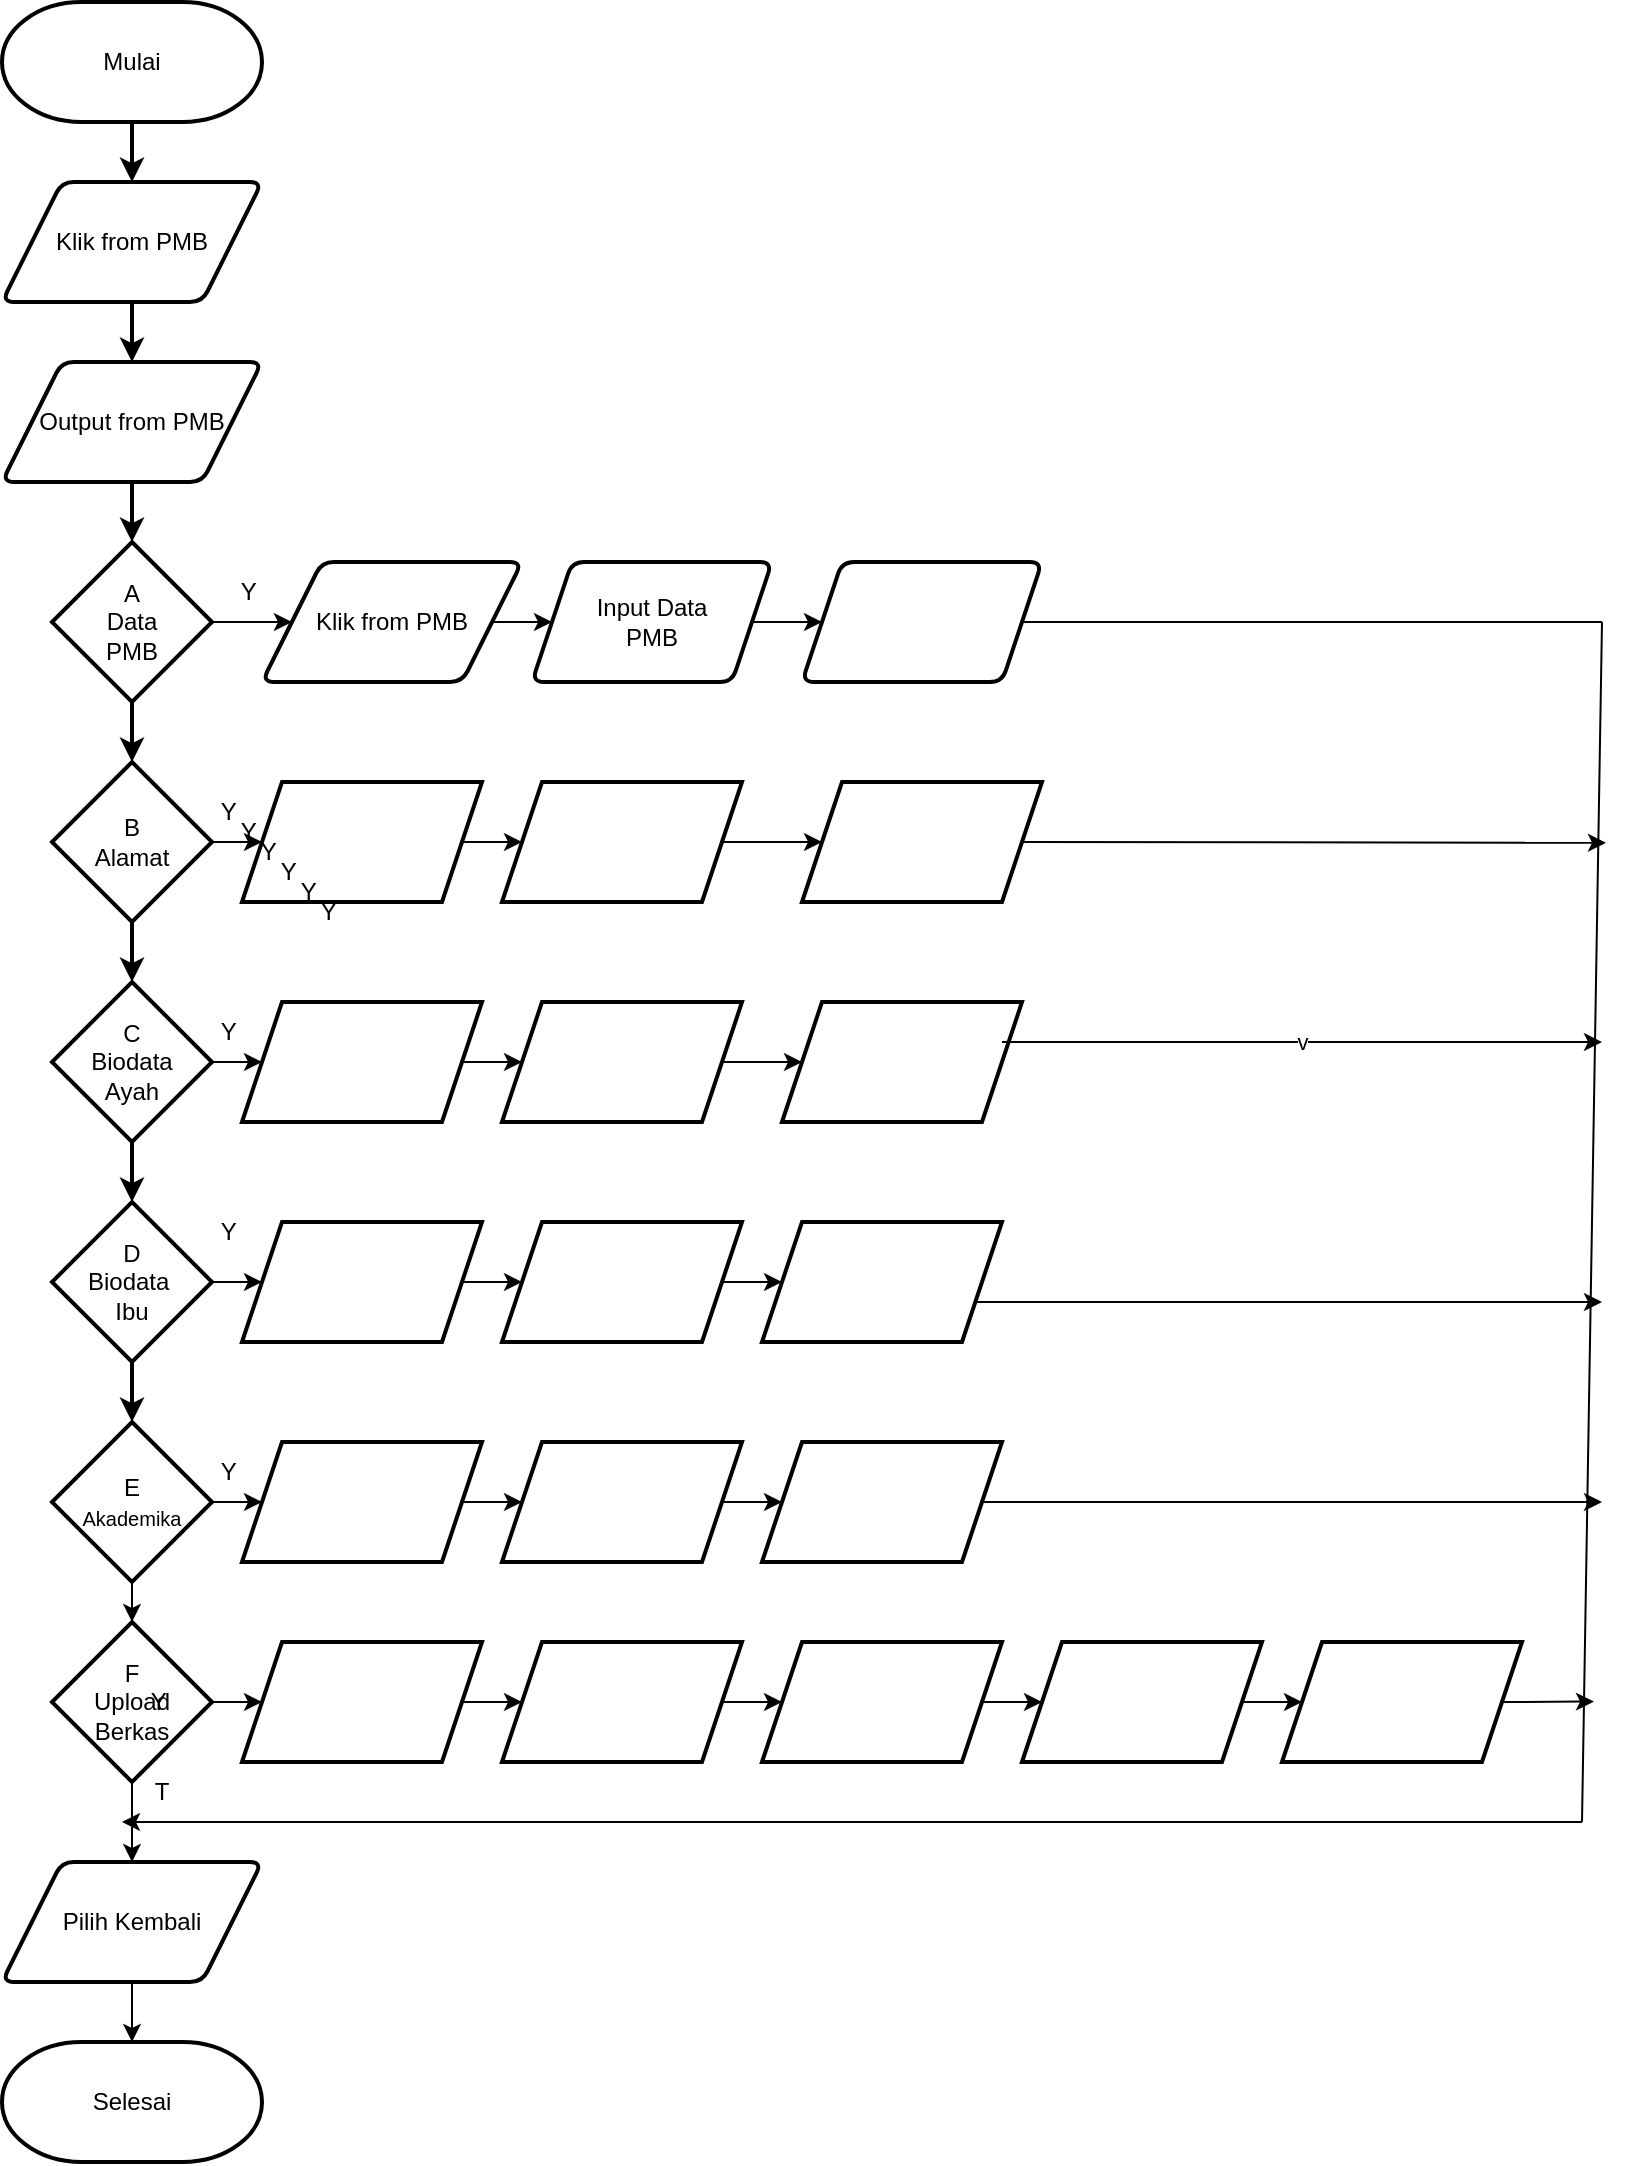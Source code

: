 <mxfile version="22.1.21" type="github">
  <diagram name="Page-1" id="J4gftizTgs8D1tZKhuGz">
    <mxGraphModel dx="1272" dy="744" grid="1" gridSize="10" guides="1" tooltips="1" connect="1" arrows="1" fold="1" page="1" pageScale="1" pageWidth="850" pageHeight="1100" math="0" shadow="0">
      <root>
        <mxCell id="0" />
        <mxCell id="1" parent="0" />
        <mxCell id="b-NgKxXln1gQa4y22rWC-5" value="" style="edgeStyle=orthogonalEdgeStyle;rounded=0;orthogonalLoop=1;jettySize=auto;html=1;strokeWidth=2;" edge="1" parent="1" source="b-NgKxXln1gQa4y22rWC-3" target="b-NgKxXln1gQa4y22rWC-4">
          <mxGeometry relative="1" as="geometry" />
        </mxCell>
        <mxCell id="b-NgKxXln1gQa4y22rWC-3" value="Mulai" style="strokeWidth=2;html=1;shape=mxgraph.flowchart.terminator;whiteSpace=wrap;" vertex="1" parent="1">
          <mxGeometry x="40" y="10" width="130" height="60" as="geometry" />
        </mxCell>
        <mxCell id="b-NgKxXln1gQa4y22rWC-8" value="" style="edgeStyle=orthogonalEdgeStyle;rounded=0;orthogonalLoop=1;jettySize=auto;html=1;strokeWidth=2;" edge="1" parent="1" source="b-NgKxXln1gQa4y22rWC-4" target="b-NgKxXln1gQa4y22rWC-7">
          <mxGeometry relative="1" as="geometry" />
        </mxCell>
        <mxCell id="b-NgKxXln1gQa4y22rWC-4" value="Klik from PMB" style="shape=parallelogram;html=1;strokeWidth=2;perimeter=parallelogramPerimeter;whiteSpace=wrap;rounded=1;arcSize=12;size=0.23;" vertex="1" parent="1">
          <mxGeometry x="40" y="100" width="130" height="60" as="geometry" />
        </mxCell>
        <mxCell id="b-NgKxXln1gQa4y22rWC-11" value="" style="edgeStyle=orthogonalEdgeStyle;rounded=0;orthogonalLoop=1;jettySize=auto;html=1;strokeWidth=2;" edge="1" parent="1" source="b-NgKxXln1gQa4y22rWC-7" target="b-NgKxXln1gQa4y22rWC-9">
          <mxGeometry relative="1" as="geometry" />
        </mxCell>
        <mxCell id="b-NgKxXln1gQa4y22rWC-7" value="Output from PMB" style="shape=parallelogram;html=1;strokeWidth=2;perimeter=parallelogramPerimeter;whiteSpace=wrap;rounded=1;arcSize=12;size=0.23;" vertex="1" parent="1">
          <mxGeometry x="40" y="190" width="130" height="60" as="geometry" />
        </mxCell>
        <mxCell id="b-NgKxXln1gQa4y22rWC-17" value="" style="edgeStyle=orthogonalEdgeStyle;rounded=0;orthogonalLoop=1;jettySize=auto;html=1;strokeWidth=2;" edge="1" parent="1" source="b-NgKxXln1gQa4y22rWC-9" target="b-NgKxXln1gQa4y22rWC-12">
          <mxGeometry relative="1" as="geometry" />
        </mxCell>
        <mxCell id="b-NgKxXln1gQa4y22rWC-28" value="" style="edgeStyle=orthogonalEdgeStyle;rounded=0;orthogonalLoop=1;jettySize=auto;html=1;" edge="1" parent="1" source="b-NgKxXln1gQa4y22rWC-9" target="b-NgKxXln1gQa4y22rWC-27">
          <mxGeometry relative="1" as="geometry" />
        </mxCell>
        <mxCell id="b-NgKxXln1gQa4y22rWC-9" value="A&lt;br&gt;Data &lt;br&gt;PMB" style="rhombus;whiteSpace=wrap;html=1;strokeWidth=2;" vertex="1" parent="1">
          <mxGeometry x="65" y="280" width="80" height="80" as="geometry" />
        </mxCell>
        <mxCell id="b-NgKxXln1gQa4y22rWC-18" value="" style="edgeStyle=orthogonalEdgeStyle;rounded=0;orthogonalLoop=1;jettySize=auto;html=1;strokeWidth=2;" edge="1" parent="1" source="b-NgKxXln1gQa4y22rWC-12" target="b-NgKxXln1gQa4y22rWC-14">
          <mxGeometry relative="1" as="geometry" />
        </mxCell>
        <mxCell id="b-NgKxXln1gQa4y22rWC-34" value="" style="edgeStyle=orthogonalEdgeStyle;rounded=0;orthogonalLoop=1;jettySize=auto;html=1;" edge="1" parent="1" source="b-NgKxXln1gQa4y22rWC-12" target="b-NgKxXln1gQa4y22rWC-33">
          <mxGeometry relative="1" as="geometry" />
        </mxCell>
        <mxCell id="b-NgKxXln1gQa4y22rWC-12" value="B&lt;br&gt;Alamat" style="rhombus;whiteSpace=wrap;html=1;strokeWidth=2;" vertex="1" parent="1">
          <mxGeometry x="65" y="390" width="80" height="80" as="geometry" />
        </mxCell>
        <mxCell id="b-NgKxXln1gQa4y22rWC-22" value="" style="edgeStyle=orthogonalEdgeStyle;rounded=0;orthogonalLoop=1;jettySize=auto;html=1;" edge="1" parent="1" source="b-NgKxXln1gQa4y22rWC-13" target="b-NgKxXln1gQa4y22rWC-21">
          <mxGeometry relative="1" as="geometry" />
        </mxCell>
        <mxCell id="b-NgKxXln1gQa4y22rWC-52" value="" style="edgeStyle=orthogonalEdgeStyle;rounded=0;orthogonalLoop=1;jettySize=auto;html=1;" edge="1" parent="1" source="b-NgKxXln1gQa4y22rWC-13" target="b-NgKxXln1gQa4y22rWC-51">
          <mxGeometry relative="1" as="geometry" />
        </mxCell>
        <mxCell id="b-NgKxXln1gQa4y22rWC-13" value="E&lt;br&gt;&lt;font style=&quot;font-size: 10px;&quot;&gt;Akademika&lt;/font&gt;" style="rhombus;whiteSpace=wrap;html=1;strokeWidth=2;" vertex="1" parent="1">
          <mxGeometry x="65" y="720" width="80" height="80" as="geometry" />
        </mxCell>
        <mxCell id="b-NgKxXln1gQa4y22rWC-19" value="" style="edgeStyle=orthogonalEdgeStyle;rounded=0;orthogonalLoop=1;jettySize=auto;html=1;strokeWidth=2;" edge="1" parent="1" source="b-NgKxXln1gQa4y22rWC-14" target="b-NgKxXln1gQa4y22rWC-15">
          <mxGeometry relative="1" as="geometry" />
        </mxCell>
        <mxCell id="b-NgKxXln1gQa4y22rWC-40" value="" style="edgeStyle=orthogonalEdgeStyle;rounded=0;orthogonalLoop=1;jettySize=auto;html=1;" edge="1" parent="1" source="b-NgKxXln1gQa4y22rWC-14" target="b-NgKxXln1gQa4y22rWC-39">
          <mxGeometry relative="1" as="geometry" />
        </mxCell>
        <mxCell id="b-NgKxXln1gQa4y22rWC-14" value="C&lt;br&gt;Biodata&lt;br&gt;Ayah" style="rhombus;whiteSpace=wrap;html=1;strokeWidth=2;" vertex="1" parent="1">
          <mxGeometry x="65" y="500" width="80" height="80" as="geometry" />
        </mxCell>
        <mxCell id="b-NgKxXln1gQa4y22rWC-20" value="" style="edgeStyle=orthogonalEdgeStyle;rounded=0;orthogonalLoop=1;jettySize=auto;html=1;strokeWidth=2;" edge="1" parent="1" source="b-NgKxXln1gQa4y22rWC-15" target="b-NgKxXln1gQa4y22rWC-13">
          <mxGeometry relative="1" as="geometry" />
        </mxCell>
        <mxCell id="b-NgKxXln1gQa4y22rWC-46" value="" style="edgeStyle=orthogonalEdgeStyle;rounded=0;orthogonalLoop=1;jettySize=auto;html=1;" edge="1" parent="1" source="b-NgKxXln1gQa4y22rWC-15" target="b-NgKxXln1gQa4y22rWC-45">
          <mxGeometry relative="1" as="geometry" />
        </mxCell>
        <mxCell id="b-NgKxXln1gQa4y22rWC-15" value="D&lt;br&gt;Biodata&amp;nbsp;&lt;br&gt;Ibu" style="rhombus;whiteSpace=wrap;html=1;strokeWidth=2;" vertex="1" parent="1">
          <mxGeometry x="65" y="610" width="80" height="80" as="geometry" />
        </mxCell>
        <mxCell id="b-NgKxXln1gQa4y22rWC-24" value="" style="edgeStyle=orthogonalEdgeStyle;rounded=0;orthogonalLoop=1;jettySize=auto;html=1;" edge="1" parent="1" source="b-NgKxXln1gQa4y22rWC-21" target="b-NgKxXln1gQa4y22rWC-23">
          <mxGeometry relative="1" as="geometry" />
        </mxCell>
        <mxCell id="b-NgKxXln1gQa4y22rWC-58" value="" style="edgeStyle=orthogonalEdgeStyle;rounded=0;orthogonalLoop=1;jettySize=auto;html=1;" edge="1" parent="1" source="b-NgKxXln1gQa4y22rWC-21" target="b-NgKxXln1gQa4y22rWC-57">
          <mxGeometry relative="1" as="geometry" />
        </mxCell>
        <mxCell id="b-NgKxXln1gQa4y22rWC-21" value="F&lt;br&gt;Upload&lt;br&gt;Berkas" style="rhombus;whiteSpace=wrap;html=1;strokeWidth=2;" vertex="1" parent="1">
          <mxGeometry x="65" y="820" width="80" height="80" as="geometry" />
        </mxCell>
        <mxCell id="b-NgKxXln1gQa4y22rWC-26" value="" style="edgeStyle=orthogonalEdgeStyle;rounded=0;orthogonalLoop=1;jettySize=auto;html=1;" edge="1" parent="1" source="b-NgKxXln1gQa4y22rWC-23" target="b-NgKxXln1gQa4y22rWC-25">
          <mxGeometry relative="1" as="geometry" />
        </mxCell>
        <mxCell id="b-NgKxXln1gQa4y22rWC-23" value="Pilih Kembali" style="shape=parallelogram;html=1;strokeWidth=2;perimeter=parallelogramPerimeter;whiteSpace=wrap;rounded=1;arcSize=12;size=0.23;" vertex="1" parent="1">
          <mxGeometry x="40" y="940" width="130" height="60" as="geometry" />
        </mxCell>
        <mxCell id="b-NgKxXln1gQa4y22rWC-25" value="Selesai" style="strokeWidth=2;html=1;shape=mxgraph.flowchart.terminator;whiteSpace=wrap;" vertex="1" parent="1">
          <mxGeometry x="40" y="1030" width="130" height="60" as="geometry" />
        </mxCell>
        <mxCell id="b-NgKxXln1gQa4y22rWC-30" value="" style="edgeStyle=orthogonalEdgeStyle;rounded=0;orthogonalLoop=1;jettySize=auto;html=1;" edge="1" parent="1" source="b-NgKxXln1gQa4y22rWC-27" target="b-NgKxXln1gQa4y22rWC-29">
          <mxGeometry relative="1" as="geometry" />
        </mxCell>
        <mxCell id="b-NgKxXln1gQa4y22rWC-27" value="Klik from PMB" style="shape=parallelogram;html=1;strokeWidth=2;perimeter=parallelogramPerimeter;whiteSpace=wrap;rounded=1;arcSize=12;size=0.23;" vertex="1" parent="1">
          <mxGeometry x="170" y="290" width="130" height="60" as="geometry" />
        </mxCell>
        <mxCell id="b-NgKxXln1gQa4y22rWC-32" value="" style="edgeStyle=orthogonalEdgeStyle;rounded=0;orthogonalLoop=1;jettySize=auto;html=1;" edge="1" parent="1" source="b-NgKxXln1gQa4y22rWC-29" target="b-NgKxXln1gQa4y22rWC-31">
          <mxGeometry relative="1" as="geometry" />
        </mxCell>
        <mxCell id="b-NgKxXln1gQa4y22rWC-29" value="" style="shape=parallelogram;perimeter=parallelogramPerimeter;whiteSpace=wrap;html=1;fixedSize=1;strokeWidth=2;rounded=1;arcSize=12;" vertex="1" parent="1">
          <mxGeometry x="305" y="290" width="120" height="60" as="geometry" />
        </mxCell>
        <mxCell id="b-NgKxXln1gQa4y22rWC-31" value="" style="shape=parallelogram;perimeter=parallelogramPerimeter;whiteSpace=wrap;html=1;fixedSize=1;strokeWidth=2;rounded=1;arcSize=12;" vertex="1" parent="1">
          <mxGeometry x="440" y="290" width="120" height="60" as="geometry" />
        </mxCell>
        <mxCell id="b-NgKxXln1gQa4y22rWC-36" value="" style="edgeStyle=orthogonalEdgeStyle;rounded=0;orthogonalLoop=1;jettySize=auto;html=1;" edge="1" parent="1" source="b-NgKxXln1gQa4y22rWC-33" target="b-NgKxXln1gQa4y22rWC-35">
          <mxGeometry relative="1" as="geometry" />
        </mxCell>
        <mxCell id="b-NgKxXln1gQa4y22rWC-33" value="" style="shape=parallelogram;perimeter=parallelogramPerimeter;whiteSpace=wrap;html=1;fixedSize=1;strokeWidth=2;" vertex="1" parent="1">
          <mxGeometry x="160" y="400" width="120" height="60" as="geometry" />
        </mxCell>
        <mxCell id="b-NgKxXln1gQa4y22rWC-38" value="" style="edgeStyle=orthogonalEdgeStyle;rounded=0;orthogonalLoop=1;jettySize=auto;html=1;" edge="1" parent="1" source="b-NgKxXln1gQa4y22rWC-35" target="b-NgKxXln1gQa4y22rWC-37">
          <mxGeometry relative="1" as="geometry" />
        </mxCell>
        <mxCell id="b-NgKxXln1gQa4y22rWC-35" value="" style="shape=parallelogram;perimeter=parallelogramPerimeter;whiteSpace=wrap;html=1;fixedSize=1;strokeWidth=2;" vertex="1" parent="1">
          <mxGeometry x="290" y="400" width="120" height="60" as="geometry" />
        </mxCell>
        <mxCell id="b-NgKxXln1gQa4y22rWC-37" value="" style="shape=parallelogram;perimeter=parallelogramPerimeter;whiteSpace=wrap;html=1;fixedSize=1;strokeWidth=2;" vertex="1" parent="1">
          <mxGeometry x="440" y="400" width="120" height="60" as="geometry" />
        </mxCell>
        <mxCell id="b-NgKxXln1gQa4y22rWC-42" value="" style="edgeStyle=orthogonalEdgeStyle;rounded=0;orthogonalLoop=1;jettySize=auto;html=1;" edge="1" parent="1" source="b-NgKxXln1gQa4y22rWC-39" target="b-NgKxXln1gQa4y22rWC-41">
          <mxGeometry relative="1" as="geometry" />
        </mxCell>
        <mxCell id="b-NgKxXln1gQa4y22rWC-39" value="" style="shape=parallelogram;perimeter=parallelogramPerimeter;whiteSpace=wrap;html=1;fixedSize=1;strokeWidth=2;" vertex="1" parent="1">
          <mxGeometry x="160" y="510" width="120" height="60" as="geometry" />
        </mxCell>
        <mxCell id="b-NgKxXln1gQa4y22rWC-44" value="" style="edgeStyle=orthogonalEdgeStyle;rounded=0;orthogonalLoop=1;jettySize=auto;html=1;" edge="1" parent="1" source="b-NgKxXln1gQa4y22rWC-41" target="b-NgKxXln1gQa4y22rWC-43">
          <mxGeometry relative="1" as="geometry" />
        </mxCell>
        <mxCell id="b-NgKxXln1gQa4y22rWC-41" value="" style="shape=parallelogram;perimeter=parallelogramPerimeter;whiteSpace=wrap;html=1;fixedSize=1;strokeWidth=2;" vertex="1" parent="1">
          <mxGeometry x="290" y="510" width="120" height="60" as="geometry" />
        </mxCell>
        <mxCell id="b-NgKxXln1gQa4y22rWC-43" value="" style="shape=parallelogram;perimeter=parallelogramPerimeter;whiteSpace=wrap;html=1;fixedSize=1;strokeWidth=2;" vertex="1" parent="1">
          <mxGeometry x="430" y="510" width="120" height="60" as="geometry" />
        </mxCell>
        <mxCell id="b-NgKxXln1gQa4y22rWC-48" value="" style="edgeStyle=orthogonalEdgeStyle;rounded=0;orthogonalLoop=1;jettySize=auto;html=1;" edge="1" parent="1" source="b-NgKxXln1gQa4y22rWC-45" target="b-NgKxXln1gQa4y22rWC-47">
          <mxGeometry relative="1" as="geometry" />
        </mxCell>
        <mxCell id="b-NgKxXln1gQa4y22rWC-45" value="" style="shape=parallelogram;perimeter=parallelogramPerimeter;whiteSpace=wrap;html=1;fixedSize=1;strokeWidth=2;" vertex="1" parent="1">
          <mxGeometry x="160" y="620" width="120" height="60" as="geometry" />
        </mxCell>
        <mxCell id="b-NgKxXln1gQa4y22rWC-50" value="" style="edgeStyle=orthogonalEdgeStyle;rounded=0;orthogonalLoop=1;jettySize=auto;html=1;" edge="1" parent="1" source="b-NgKxXln1gQa4y22rWC-47" target="b-NgKxXln1gQa4y22rWC-49">
          <mxGeometry relative="1" as="geometry" />
        </mxCell>
        <mxCell id="b-NgKxXln1gQa4y22rWC-47" value="" style="shape=parallelogram;perimeter=parallelogramPerimeter;whiteSpace=wrap;html=1;fixedSize=1;strokeWidth=2;" vertex="1" parent="1">
          <mxGeometry x="290" y="620" width="120" height="60" as="geometry" />
        </mxCell>
        <mxCell id="b-NgKxXln1gQa4y22rWC-49" value="" style="shape=parallelogram;perimeter=parallelogramPerimeter;whiteSpace=wrap;html=1;fixedSize=1;strokeWidth=2;" vertex="1" parent="1">
          <mxGeometry x="420" y="620" width="120" height="60" as="geometry" />
        </mxCell>
        <mxCell id="b-NgKxXln1gQa4y22rWC-54" value="" style="edgeStyle=orthogonalEdgeStyle;rounded=0;orthogonalLoop=1;jettySize=auto;html=1;" edge="1" parent="1" source="b-NgKxXln1gQa4y22rWC-51" target="b-NgKxXln1gQa4y22rWC-53">
          <mxGeometry relative="1" as="geometry" />
        </mxCell>
        <mxCell id="b-NgKxXln1gQa4y22rWC-51" value="" style="shape=parallelogram;perimeter=parallelogramPerimeter;whiteSpace=wrap;html=1;fixedSize=1;strokeWidth=2;" vertex="1" parent="1">
          <mxGeometry x="160" y="730" width="120" height="60" as="geometry" />
        </mxCell>
        <mxCell id="b-NgKxXln1gQa4y22rWC-56" value="" style="edgeStyle=orthogonalEdgeStyle;rounded=0;orthogonalLoop=1;jettySize=auto;html=1;" edge="1" parent="1" source="b-NgKxXln1gQa4y22rWC-53" target="b-NgKxXln1gQa4y22rWC-55">
          <mxGeometry relative="1" as="geometry" />
        </mxCell>
        <mxCell id="b-NgKxXln1gQa4y22rWC-53" value="" style="shape=parallelogram;perimeter=parallelogramPerimeter;whiteSpace=wrap;html=1;fixedSize=1;strokeWidth=2;" vertex="1" parent="1">
          <mxGeometry x="290" y="730" width="120" height="60" as="geometry" />
        </mxCell>
        <mxCell id="b-NgKxXln1gQa4y22rWC-55" value="" style="shape=parallelogram;perimeter=parallelogramPerimeter;whiteSpace=wrap;html=1;fixedSize=1;strokeWidth=2;" vertex="1" parent="1">
          <mxGeometry x="420" y="730" width="120" height="60" as="geometry" />
        </mxCell>
        <mxCell id="b-NgKxXln1gQa4y22rWC-60" value="" style="edgeStyle=orthogonalEdgeStyle;rounded=0;orthogonalLoop=1;jettySize=auto;html=1;" edge="1" parent="1" source="b-NgKxXln1gQa4y22rWC-57" target="b-NgKxXln1gQa4y22rWC-59">
          <mxGeometry relative="1" as="geometry" />
        </mxCell>
        <mxCell id="b-NgKxXln1gQa4y22rWC-57" value="" style="shape=parallelogram;perimeter=parallelogramPerimeter;whiteSpace=wrap;html=1;fixedSize=1;strokeWidth=2;" vertex="1" parent="1">
          <mxGeometry x="160" y="830" width="120" height="60" as="geometry" />
        </mxCell>
        <mxCell id="b-NgKxXln1gQa4y22rWC-62" value="" style="edgeStyle=orthogonalEdgeStyle;rounded=0;orthogonalLoop=1;jettySize=auto;html=1;" edge="1" parent="1" source="b-NgKxXln1gQa4y22rWC-59" target="b-NgKxXln1gQa4y22rWC-61">
          <mxGeometry relative="1" as="geometry" />
        </mxCell>
        <mxCell id="b-NgKxXln1gQa4y22rWC-59" value="" style="shape=parallelogram;perimeter=parallelogramPerimeter;whiteSpace=wrap;html=1;fixedSize=1;strokeWidth=2;" vertex="1" parent="1">
          <mxGeometry x="290" y="830" width="120" height="60" as="geometry" />
        </mxCell>
        <mxCell id="b-NgKxXln1gQa4y22rWC-83" value="" style="edgeStyle=orthogonalEdgeStyle;rounded=0;orthogonalLoop=1;jettySize=auto;html=1;" edge="1" parent="1" source="b-NgKxXln1gQa4y22rWC-61" target="b-NgKxXln1gQa4y22rWC-82">
          <mxGeometry relative="1" as="geometry" />
        </mxCell>
        <mxCell id="b-NgKxXln1gQa4y22rWC-61" value="" style="shape=parallelogram;perimeter=parallelogramPerimeter;whiteSpace=wrap;html=1;fixedSize=1;strokeWidth=2;" vertex="1" parent="1">
          <mxGeometry x="420" y="830" width="120" height="60" as="geometry" />
        </mxCell>
        <mxCell id="b-NgKxXln1gQa4y22rWC-63" value="" style="endArrow=none;html=1;rounded=0;exitX=1;exitY=0.5;exitDx=0;exitDy=0;" edge="1" parent="1" source="b-NgKxXln1gQa4y22rWC-31">
          <mxGeometry width="50" height="50" relative="1" as="geometry">
            <mxPoint x="628" y="320" as="sourcePoint" />
            <mxPoint x="840" y="320" as="targetPoint" />
          </mxGeometry>
        </mxCell>
        <mxCell id="b-NgKxXln1gQa4y22rWC-64" value="" style="endArrow=none;html=1;rounded=0;" edge="1" parent="1">
          <mxGeometry width="50" height="50" relative="1" as="geometry">
            <mxPoint x="830" y="920" as="sourcePoint" />
            <mxPoint x="840" y="320" as="targetPoint" />
          </mxGeometry>
        </mxCell>
        <mxCell id="b-NgKxXln1gQa4y22rWC-85" value="" style="edgeStyle=orthogonalEdgeStyle;rounded=0;orthogonalLoop=1;jettySize=auto;html=1;" edge="1" parent="1" source="b-NgKxXln1gQa4y22rWC-82" target="b-NgKxXln1gQa4y22rWC-84">
          <mxGeometry relative="1" as="geometry" />
        </mxCell>
        <mxCell id="b-NgKxXln1gQa4y22rWC-82" value="" style="shape=parallelogram;perimeter=parallelogramPerimeter;whiteSpace=wrap;html=1;fixedSize=1;strokeWidth=2;" vertex="1" parent="1">
          <mxGeometry x="550" y="830" width="120" height="60" as="geometry" />
        </mxCell>
        <mxCell id="b-NgKxXln1gQa4y22rWC-84" value="" style="shape=parallelogram;perimeter=parallelogramPerimeter;whiteSpace=wrap;html=1;fixedSize=1;strokeWidth=2;" vertex="1" parent="1">
          <mxGeometry x="680" y="830" width="120" height="60" as="geometry" />
        </mxCell>
        <mxCell id="b-NgKxXln1gQa4y22rWC-87" value="" style="endArrow=classic;html=1;rounded=0;exitX=1;exitY=0.5;exitDx=0;exitDy=0;" edge="1" parent="1" source="b-NgKxXln1gQa4y22rWC-55">
          <mxGeometry width="50" height="50" relative="1" as="geometry">
            <mxPoint x="480" y="720" as="sourcePoint" />
            <mxPoint x="840" y="760" as="targetPoint" />
          </mxGeometry>
        </mxCell>
        <mxCell id="b-NgKxXln1gQa4y22rWC-88" value="" style="endArrow=classic;html=1;rounded=0;exitX=1;exitY=0.5;exitDx=0;exitDy=0;" edge="1" parent="1">
          <mxGeometry width="50" height="50" relative="1" as="geometry">
            <mxPoint x="526" y="660" as="sourcePoint" />
            <mxPoint x="840" y="660" as="targetPoint" />
          </mxGeometry>
        </mxCell>
        <mxCell id="b-NgKxXln1gQa4y22rWC-89" value="" style="endArrow=classic;html=1;rounded=0;" edge="1" parent="1">
          <mxGeometry width="50" height="50" relative="1" as="geometry">
            <mxPoint x="550" y="430.0" as="sourcePoint" />
            <mxPoint x="842" y="430.42" as="targetPoint" />
          </mxGeometry>
        </mxCell>
        <mxCell id="b-NgKxXln1gQa4y22rWC-90" value="v" style="endArrow=classic;html=1;rounded=0;exitX=1;exitY=0.5;exitDx=0;exitDy=0;" edge="1" parent="1">
          <mxGeometry width="50" height="50" relative="1" as="geometry">
            <mxPoint x="540" y="530" as="sourcePoint" />
            <mxPoint x="840" y="530" as="targetPoint" />
          </mxGeometry>
        </mxCell>
        <mxCell id="b-NgKxXln1gQa4y22rWC-91" value="" style="endArrow=classic;html=1;rounded=0;" edge="1" parent="1">
          <mxGeometry width="50" height="50" relative="1" as="geometry">
            <mxPoint x="790" y="860" as="sourcePoint" />
            <mxPoint x="836" y="859.76" as="targetPoint" />
          </mxGeometry>
        </mxCell>
        <mxCell id="b-NgKxXln1gQa4y22rWC-92" value="&lt;span style=&quot;white-space: pre;&quot;&gt;&#x9;&lt;/span&gt;Y" style="text;html=1;strokeColor=none;fillColor=none;align=center;verticalAlign=middle;whiteSpace=wrap;rounded=0;" vertex="1" parent="1">
          <mxGeometry x="120" y="290" width="60" height="30" as="geometry" />
        </mxCell>
        <mxCell id="b-NgKxXln1gQa4y22rWC-93" value="&lt;span style=&quot;white-space: pre;&quot;&gt;&#x9;&lt;/span&gt;Y" style="text;html=1;strokeColor=none;fillColor=none;align=center;verticalAlign=middle;whiteSpace=wrap;rounded=0;" vertex="1" parent="1">
          <mxGeometry x="110" y="400" width="60" height="30" as="geometry" />
        </mxCell>
        <mxCell id="b-NgKxXln1gQa4y22rWC-95" value="&lt;span style=&quot;white-space: pre;&quot;&gt;&#x9;&lt;/span&gt;Y" style="text;html=1;strokeColor=none;fillColor=none;align=center;verticalAlign=middle;whiteSpace=wrap;rounded=0;" vertex="1" parent="1">
          <mxGeometry x="120" y="410" width="60" height="30" as="geometry" />
        </mxCell>
        <mxCell id="b-NgKxXln1gQa4y22rWC-96" value="&lt;span style=&quot;white-space: pre;&quot;&gt;&#x9;&lt;/span&gt;Y" style="text;html=1;strokeColor=none;fillColor=none;align=center;verticalAlign=middle;whiteSpace=wrap;rounded=0;" vertex="1" parent="1">
          <mxGeometry x="130" y="420" width="60" height="30" as="geometry" />
        </mxCell>
        <mxCell id="b-NgKxXln1gQa4y22rWC-97" value="&lt;span style=&quot;white-space: pre;&quot;&gt;&#x9;&lt;/span&gt;Y" style="text;html=1;strokeColor=none;fillColor=none;align=center;verticalAlign=middle;whiteSpace=wrap;rounded=0;" vertex="1" parent="1">
          <mxGeometry x="140" y="430" width="60" height="30" as="geometry" />
        </mxCell>
        <mxCell id="b-NgKxXln1gQa4y22rWC-98" value="&lt;span style=&quot;white-space: pre;&quot;&gt;&#x9;&lt;/span&gt;Y" style="text;html=1;strokeColor=none;fillColor=none;align=center;verticalAlign=middle;whiteSpace=wrap;rounded=0;" vertex="1" parent="1">
          <mxGeometry x="150" y="440" width="60" height="30" as="geometry" />
        </mxCell>
        <mxCell id="b-NgKxXln1gQa4y22rWC-99" value="&lt;span style=&quot;white-space: pre;&quot;&gt;&#x9;&lt;/span&gt;Y" style="text;html=1;strokeColor=none;fillColor=none;align=center;verticalAlign=middle;whiteSpace=wrap;rounded=0;" vertex="1" parent="1">
          <mxGeometry x="160" y="450" width="60" height="30" as="geometry" />
        </mxCell>
        <mxCell id="b-NgKxXln1gQa4y22rWC-100" value="&lt;span style=&quot;white-space: pre;&quot;&gt;&#x9;&lt;/span&gt;Y" style="text;html=1;strokeColor=none;fillColor=none;align=center;verticalAlign=middle;whiteSpace=wrap;rounded=0;" vertex="1" parent="1">
          <mxGeometry x="75" y="845" width="60" height="30" as="geometry" />
        </mxCell>
        <mxCell id="b-NgKxXln1gQa4y22rWC-101" value="T" style="text;html=1;strokeColor=none;fillColor=none;align=center;verticalAlign=middle;whiteSpace=wrap;rounded=0;" vertex="1" parent="1">
          <mxGeometry x="90" y="890" width="60" height="30" as="geometry" />
        </mxCell>
        <mxCell id="b-NgKxXln1gQa4y22rWC-102" value="&lt;span style=&quot;white-space: pre;&quot;&gt;&#x9;&lt;/span&gt;Y" style="text;html=1;strokeColor=none;fillColor=none;align=center;verticalAlign=middle;whiteSpace=wrap;rounded=0;" vertex="1" parent="1">
          <mxGeometry x="110" y="730" width="60" height="30" as="geometry" />
        </mxCell>
        <mxCell id="b-NgKxXln1gQa4y22rWC-103" value="&lt;span style=&quot;white-space: pre;&quot;&gt;&#x9;&lt;/span&gt;Y" style="text;html=1;strokeColor=none;fillColor=none;align=center;verticalAlign=middle;whiteSpace=wrap;rounded=0;" vertex="1" parent="1">
          <mxGeometry x="110" y="610" width="60" height="30" as="geometry" />
        </mxCell>
        <mxCell id="b-NgKxXln1gQa4y22rWC-104" value="&lt;span style=&quot;white-space: pre;&quot;&gt;&#x9;&lt;/span&gt;Y" style="text;html=1;strokeColor=none;fillColor=none;align=center;verticalAlign=middle;whiteSpace=wrap;rounded=0;" vertex="1" parent="1">
          <mxGeometry x="110" y="510" width="60" height="30" as="geometry" />
        </mxCell>
        <mxCell id="b-NgKxXln1gQa4y22rWC-105" value="" style="endArrow=classic;html=1;rounded=0;" edge="1" parent="1">
          <mxGeometry width="50" height="50" relative="1" as="geometry">
            <mxPoint x="830" y="920" as="sourcePoint" />
            <mxPoint x="100" y="920" as="targetPoint" />
          </mxGeometry>
        </mxCell>
        <mxCell id="b-NgKxXln1gQa4y22rWC-107" value="Input Data PMB" style="text;html=1;strokeColor=none;fillColor=none;align=center;verticalAlign=middle;whiteSpace=wrap;rounded=0;" vertex="1" parent="1">
          <mxGeometry x="335" y="305" width="60" height="30" as="geometry" />
        </mxCell>
      </root>
    </mxGraphModel>
  </diagram>
</mxfile>
